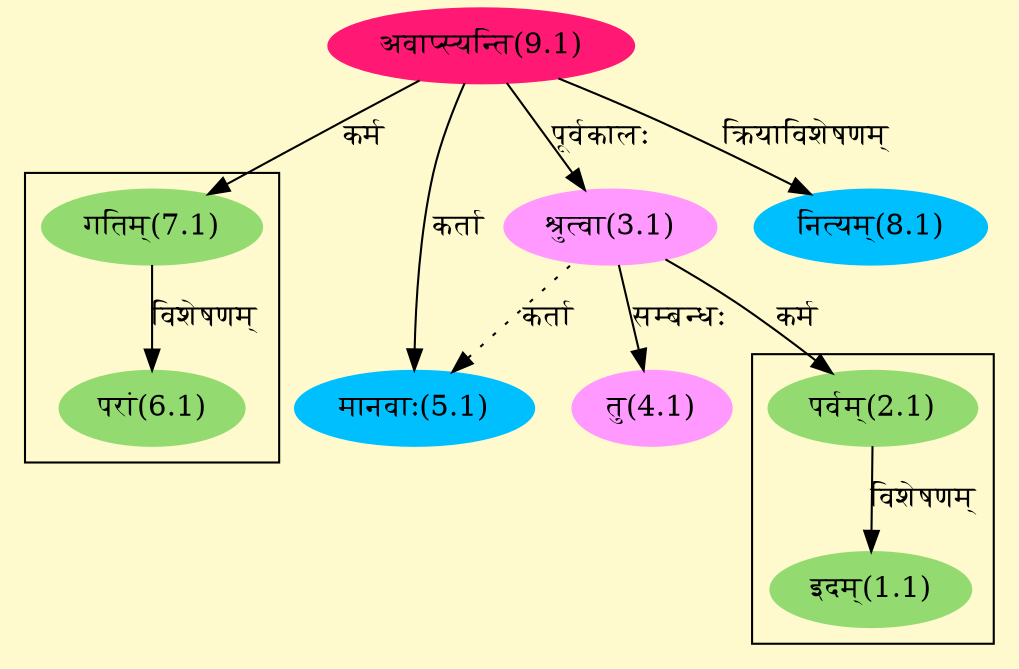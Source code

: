 digraph G{
rankdir=BT;
 compound=true;
 bgcolor="lemonchiffon1";

subgraph cluster_1{
Node1_1 [style=filled, color="#93DB70" label = "इदम्(1.1)"]
Node2_1 [style=filled, color="#93DB70" label = "पर्वम्(2.1)"]

}

subgraph cluster_2{
Node6_1 [style=filled, color="#93DB70" label = "परां(6.1)"]
Node7_1 [style=filled, color="#93DB70" label = "गतिम्(7.1)"]

}
Node2_1 [style=filled, color="#93DB70" label = "पर्वम्(2.1)"]
Node3_1 [style=filled, color="#FF99FF" label = "श्रुत्वा(3.1)"]
Node9_1 [style=filled, color="#FF1975" label = "अवाप्स्यन्ति(9.1)"]
Node4_1 [style=filled, color="#FF99FF" label = "तु(4.1)"]
Node5_1 [style=filled, color="#00BFFF" label = "मानवाः(5.1)"]
Node7_1 [style=filled, color="#93DB70" label = "गतिम्(7.1)"]
Node8_1 [style=filled, color="#00BFFF" label = "नित्यम्(8.1)"]
/* Start of Relations section */

Node1_1 -> Node2_1 [  label="विशेषणम्"  dir="back" ]
Node2_1 -> Node3_1 [  label="कर्म"  dir="back" ]
Node3_1 -> Node9_1 [  label="पूर्वकालः"  dir="back" ]
Node4_1 -> Node3_1 [  label="सम्बन्धः"  dir="back" ]
Node5_1 -> Node9_1 [  label="कर्ता"  dir="back" ]
Node5_1 -> Node3_1 [ style=dotted label="कर्ता"  dir="back" ]
Node6_1 -> Node7_1 [  label="विशेषणम्"  dir="back" ]
Node7_1 -> Node9_1 [  label="कर्म"  dir="back" ]
Node8_1 -> Node9_1 [  label="क्रियाविशेषणम्"  dir="back" ]
}
